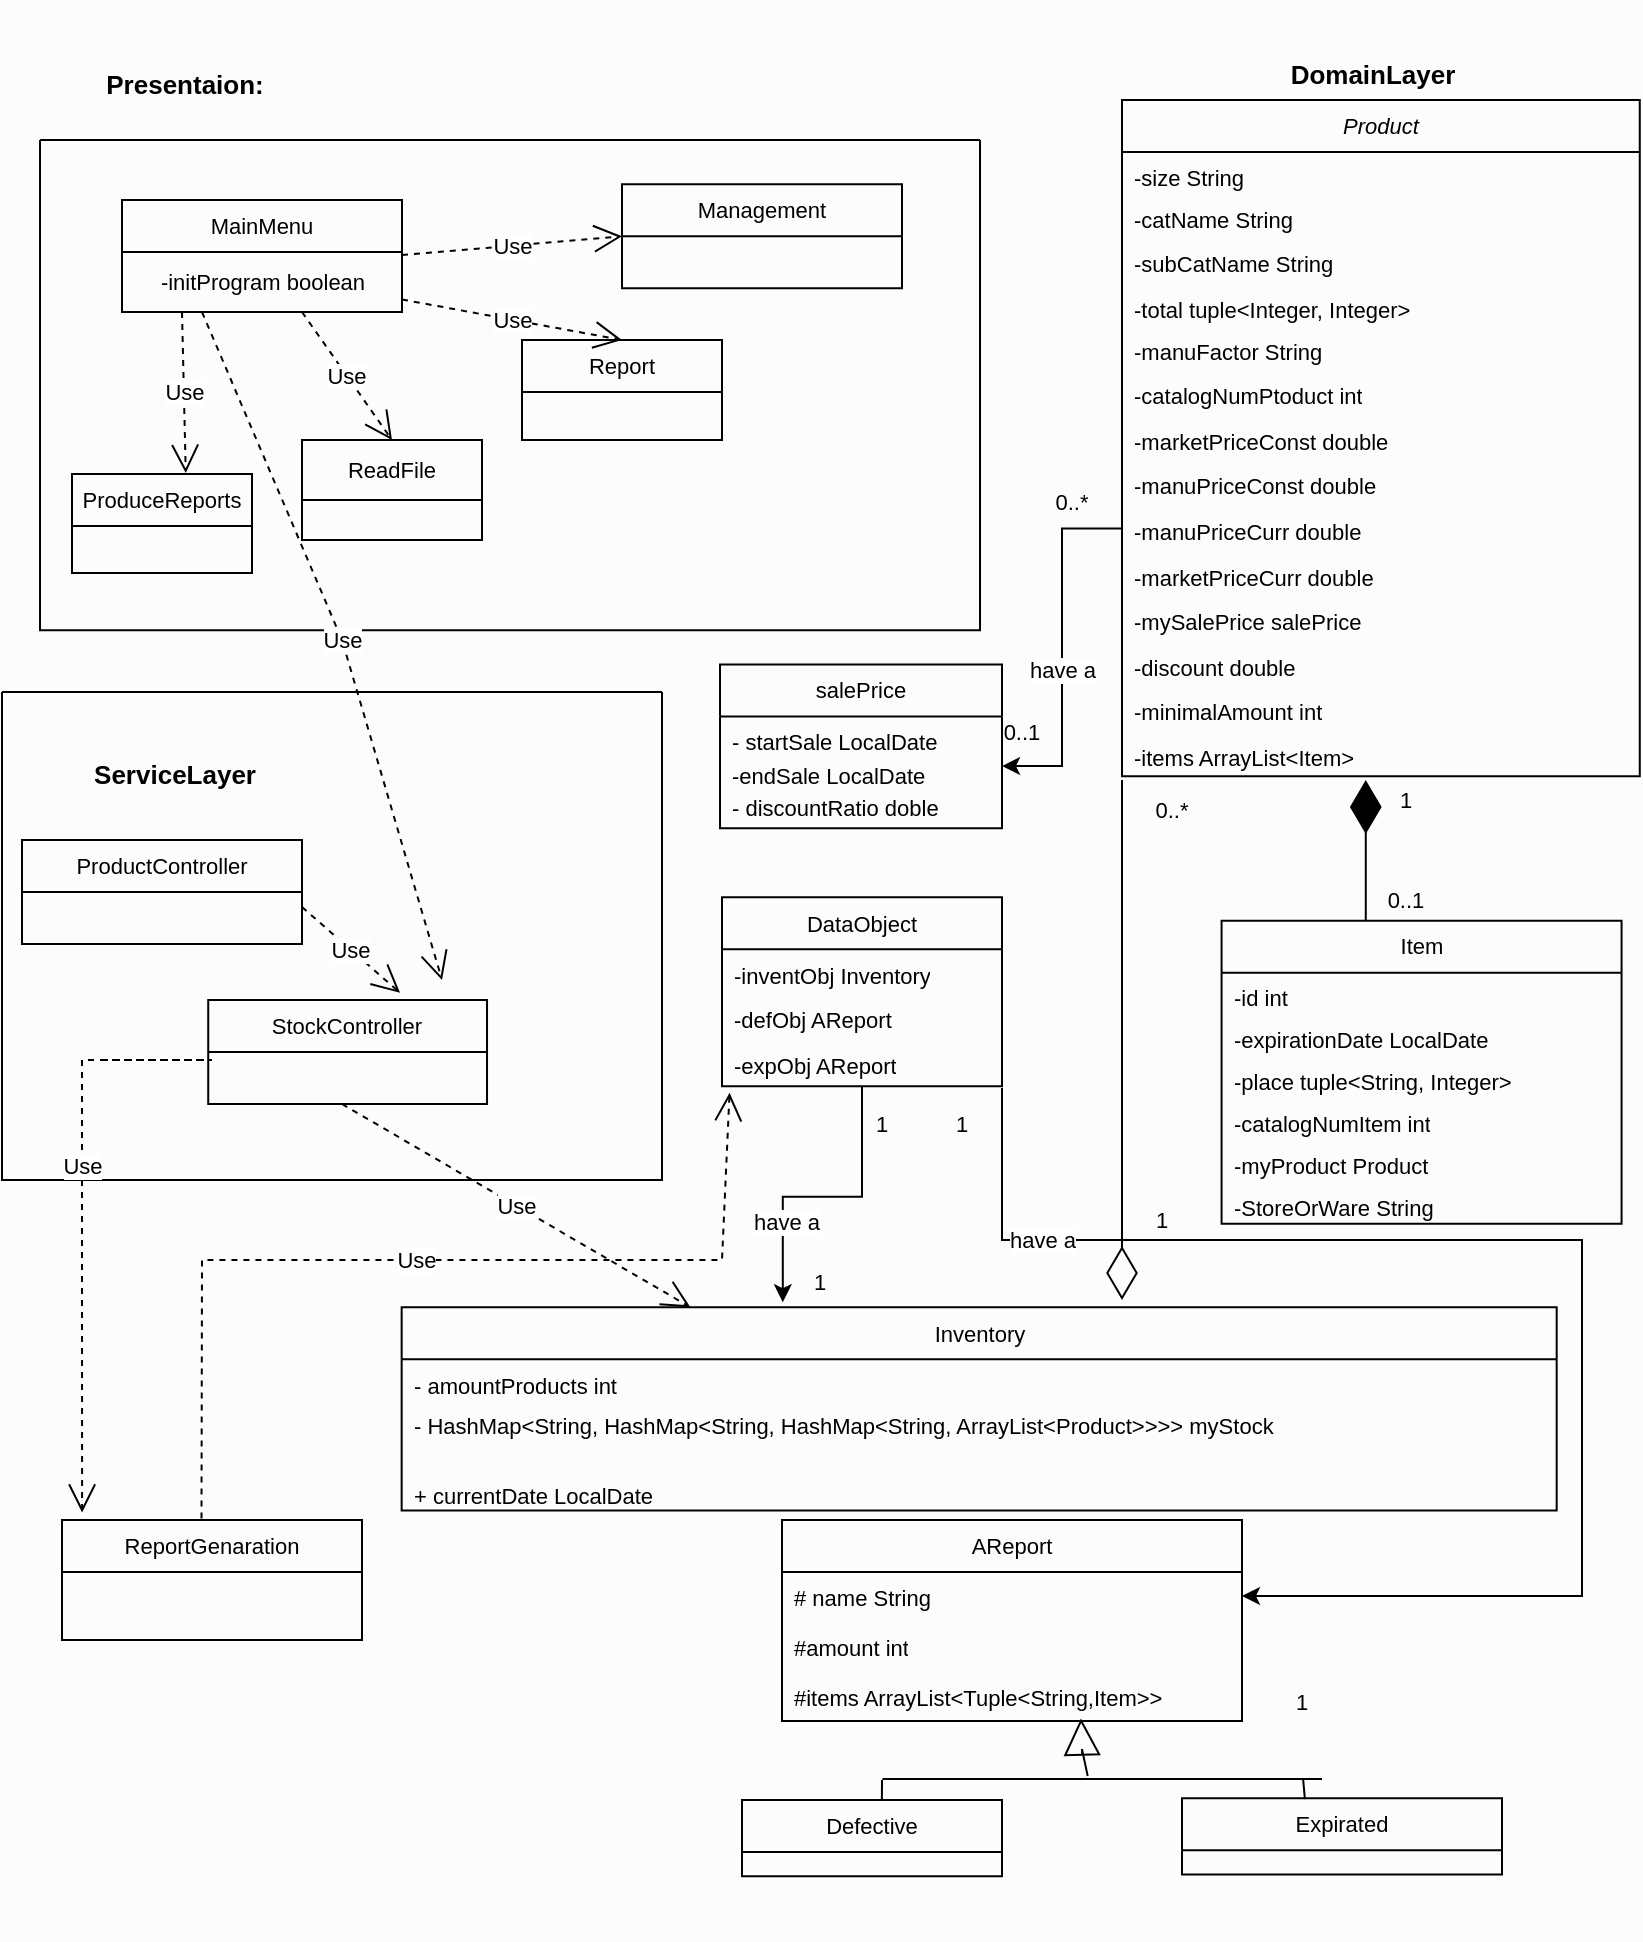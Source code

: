 <mxfile version="24.4.13" type="github">
  <diagram id="C5RBs43oDa-KdzZeNtuy" name="Page-1">
    <mxGraphModel dx="835" dy="1643" grid="1" gridSize="10" guides="1" tooltips="1" connect="1" arrows="1" fold="1" page="1" pageScale="1" pageWidth="827" pageHeight="1169" background="#FCFCFC" math="0" shadow="0">
      <root>
        <mxCell id="WIyWlLk6GJQsqaUBKTNV-0" />
        <mxCell id="WIyWlLk6GJQsqaUBKTNV-1" parent="WIyWlLk6GJQsqaUBKTNV-0" />
        <mxCell id="d0C_dxmiAp8fqY_cj4ix-60" value="&lt;h1 style=&quot;&quot;&gt;&lt;font style=&quot;font-size: 13px;&quot;&gt;Presentaion:&lt;/font&gt;&lt;/h1&gt;" style="text;html=1;align=center;verticalAlign=middle;resizable=0;points=[];autosize=1;strokeColor=none;fillColor=none;fontSize=11;fontFamily=Helvetica;" parent="WIyWlLk6GJQsqaUBKTNV-1" vertex="1">
          <mxGeometry x="45.33" y="-1164" width="100" height="70" as="geometry" />
        </mxCell>
        <mxCell id="d0C_dxmiAp8fqY_cj4ix-61" value="&lt;h1 style=&quot;&quot;&gt;&lt;font style=&quot;font-size: 13px;&quot;&gt;DomainLayer&lt;/font&gt;&lt;/h1&gt;" style="text;html=1;align=center;verticalAlign=middle;resizable=0;points=[];autosize=1;strokeColor=none;fillColor=none;fontSize=11;fontFamily=Helvetica;" parent="WIyWlLk6GJQsqaUBKTNV-1" vertex="1">
          <mxGeometry x="634" y="-1169" width="110" height="70" as="geometry" />
        </mxCell>
        <mxCell id="d0C_dxmiAp8fqY_cj4ix-63" value="&lt;div style=&quot;font-size: 11px;&quot;&gt;&lt;div style=&quot;font-size: 11px;&quot;&gt;ProductController&lt;/div&gt;&lt;/div&gt;" style="swimlane;fontStyle=0;childLayout=stackLayout;horizontal=1;startSize=26;fillColor=none;horizontalStack=0;resizeParent=1;resizeParentMax=0;resizeLast=0;collapsible=1;marginBottom=0;whiteSpace=wrap;html=1;fontSize=11;fontFamily=Helvetica;" parent="WIyWlLk6GJQsqaUBKTNV-1" vertex="1">
          <mxGeometry x="14" y="-749" width="140" height="52" as="geometry" />
        </mxCell>
        <mxCell id="d0C_dxmiAp8fqY_cj4ix-64" value="&lt;div style=&quot;font-size: 11px;&quot;&gt;&lt;div style=&quot;font-size: 11px;&quot;&gt;StockController&lt;/div&gt;&lt;/div&gt;" style="swimlane;fontStyle=0;childLayout=stackLayout;horizontal=1;startSize=26;fillColor=none;horizontalStack=0;resizeParent=1;resizeParentMax=0;resizeLast=0;collapsible=1;marginBottom=0;whiteSpace=wrap;html=1;fontSize=11;fontFamily=Helvetica;" parent="WIyWlLk6GJQsqaUBKTNV-1" vertex="1">
          <mxGeometry x="107.116" y="-669" width="139.4" height="52" as="geometry" />
        </mxCell>
        <mxCell id="d0C_dxmiAp8fqY_cj4ix-62" value="&lt;h1 style=&quot;&quot;&gt;&lt;font style=&quot;font-size: 13px;&quot;&gt;ServiceLayer&lt;/font&gt;&lt;/h1&gt;" style="text;html=1;align=center;verticalAlign=middle;resizable=0;points=[];autosize=1;strokeColor=none;fillColor=none;fontSize=11;fontFamily=Helvetica;" parent="WIyWlLk6GJQsqaUBKTNV-1" vertex="1">
          <mxGeometry x="40.33" y="-819" width="100" height="70" as="geometry" />
        </mxCell>
        <mxCell id="SjAPO4z27jlav3t-jJeg-12" value="" style="group;fontSize=11;fontFamily=Helvetica;" vertex="1" connectable="0" parent="WIyWlLk6GJQsqaUBKTNV-1">
          <mxGeometry x="354" y="-1119" width="468.89" height="700" as="geometry" />
        </mxCell>
        <mxCell id="SjAPO4z27jlav3t-jJeg-5" value="" style="group;fontSize=11;fontFamily=Helvetica;" vertex="1" connectable="0" parent="SjAPO4z27jlav3t-jJeg-12">
          <mxGeometry x="210.004" width="258.886" height="570" as="geometry" />
        </mxCell>
        <mxCell id="blhzIIwYApXe3oS-4LWT-23" value="&lt;span style=&quot;font-style: italic; text-wrap: nowrap; font-size: 11px;&quot;&gt;Product&lt;/span&gt;" style="swimlane;fontStyle=0;childLayout=stackLayout;horizontal=1;startSize=26;fillColor=none;horizontalStack=0;resizeParent=1;resizeParentMax=0;resizeLast=0;collapsible=1;marginBottom=0;whiteSpace=wrap;html=1;fontFamily=Helvetica;fontSize=11;" parent="SjAPO4z27jlav3t-jJeg-5" vertex="1">
          <mxGeometry width="258.886" height="338.184" as="geometry">
            <mxRectangle x="110" y="170" width="90" height="30" as="alternateBounds" />
          </mxGeometry>
        </mxCell>
        <mxCell id="blhzIIwYApXe3oS-4LWT-24" value="-size String" style="text;strokeColor=none;fillColor=none;align=left;verticalAlign=top;spacingLeft=4;spacingRight=4;overflow=hidden;rotatable=0;points=[[0,0.5],[1,0.5]];portConstraint=eastwest;whiteSpace=wrap;html=1;fontFamily=Helvetica;fontSize=11;" parent="blhzIIwYApXe3oS-4LWT-23" vertex="1">
          <mxGeometry y="26" width="258.886" height="20.92" as="geometry" />
        </mxCell>
        <mxCell id="blhzIIwYApXe3oS-4LWT-25" value="-catN&lt;span style=&quot;text-wrap: nowrap; font-size: 11px;&quot;&gt;ame String&lt;/span&gt;&lt;br style=&quot;font-size: 11px;&quot;&gt;&lt;div style=&quot;font-size: 11px;&quot;&gt;&lt;span style=&quot;text-wrap: nowrap; font-size: 11px;&quot;&gt;&lt;br style=&quot;font-size: 11px;&quot;&gt;&lt;/span&gt;&lt;/div&gt;" style="text;strokeColor=none;fillColor=none;align=left;verticalAlign=top;spacingLeft=4;spacingRight=4;overflow=hidden;rotatable=0;points=[[0,0.5],[1,0.5]];portConstraint=eastwest;whiteSpace=wrap;html=1;fontFamily=Helvetica;fontSize=11;" parent="blhzIIwYApXe3oS-4LWT-23" vertex="1">
          <mxGeometry y="46.92" width="258.886" height="22.529" as="geometry" />
        </mxCell>
        <mxCell id="blhzIIwYApXe3oS-4LWT-29" value="-subCatN&lt;span style=&quot;text-wrap: nowrap; font-size: 11px;&quot;&gt;ame String&lt;/span&gt;" style="text;strokeColor=none;fillColor=none;align=left;verticalAlign=top;spacingLeft=4;spacingRight=4;overflow=hidden;rotatable=0;points=[[0,0.5],[1,0.5]];portConstraint=eastwest;whiteSpace=wrap;html=1;fontFamily=Helvetica;fontSize=11;" parent="blhzIIwYApXe3oS-4LWT-23" vertex="1">
          <mxGeometry y="69.448" width="258.886" height="22.529" as="geometry" />
        </mxCell>
        <mxCell id="blhzIIwYApXe3oS-4LWT-30" value="&lt;div style=&quot;font-size: 11px;&quot;&gt;-total tuple&amp;lt;Integer, Integer&amp;gt;&lt;span style=&quot;text-wrap: nowrap; font-size: 11px;&quot;&gt;&lt;br style=&quot;font-size: 11px;&quot;&gt;&lt;/span&gt;&lt;/div&gt;" style="text;strokeColor=none;fillColor=none;align=left;verticalAlign=top;spacingLeft=4;spacingRight=4;overflow=hidden;rotatable=0;points=[[0,0.5],[1,0.5]];portConstraint=eastwest;whiteSpace=wrap;html=1;fontFamily=Helvetica;fontSize=11;" parent="blhzIIwYApXe3oS-4LWT-23" vertex="1">
          <mxGeometry y="91.977" width="258.886" height="20.92" as="geometry" />
        </mxCell>
        <mxCell id="blhzIIwYApXe3oS-4LWT-31" value="&lt;span style=&quot;text-wrap: nowrap; font-size: 11px;&quot;&gt;-manuFactor String&lt;/span&gt;" style="text;strokeColor=none;fillColor=none;align=left;verticalAlign=top;spacingLeft=4;spacingRight=4;overflow=hidden;rotatable=0;points=[[0,0.5],[1,0.5]];portConstraint=eastwest;whiteSpace=wrap;html=1;fontFamily=Helvetica;fontSize=11;" parent="blhzIIwYApXe3oS-4LWT-23" vertex="1">
          <mxGeometry y="112.897" width="258.886" height="22.529" as="geometry" />
        </mxCell>
        <mxCell id="blhzIIwYApXe3oS-4LWT-32" value="&lt;span style=&quot;text-wrap: nowrap; font-size: 11px;&quot;&gt;-catalogNumPtoduct int&lt;/span&gt;" style="text;strokeColor=none;fillColor=none;align=left;verticalAlign=top;spacingLeft=4;spacingRight=4;overflow=hidden;rotatable=0;points=[[0,0.5],[1,0.5]];portConstraint=eastwest;whiteSpace=wrap;html=1;fontFamily=Helvetica;fontSize=11;" parent="blhzIIwYApXe3oS-4LWT-23" vertex="1">
          <mxGeometry y="135.425" width="258.886" height="22.529" as="geometry" />
        </mxCell>
        <mxCell id="blhzIIwYApXe3oS-4LWT-33" value="&lt;span style=&quot;text-wrap: nowrap; font-size: 11px;&quot;&gt;-marketPriceConst double&amp;nbsp;&lt;/span&gt;" style="text;strokeColor=none;fillColor=none;align=left;verticalAlign=top;spacingLeft=4;spacingRight=4;overflow=hidden;rotatable=0;points=[[0,0.5],[1,0.5]];portConstraint=eastwest;whiteSpace=wrap;html=1;fontFamily=Helvetica;fontSize=11;" parent="blhzIIwYApXe3oS-4LWT-23" vertex="1">
          <mxGeometry y="157.954" width="258.886" height="22.529" as="geometry" />
        </mxCell>
        <mxCell id="blhzIIwYApXe3oS-4LWT-34" value="&lt;span style=&quot;text-wrap: nowrap; font-size: 11px;&quot;&gt;-manuPriceConst double&amp;nbsp;&lt;/span&gt;" style="text;strokeColor=none;fillColor=none;align=left;verticalAlign=top;spacingLeft=4;spacingRight=4;overflow=hidden;rotatable=0;points=[[0,0.5],[1,0.5]];portConstraint=eastwest;whiteSpace=wrap;html=1;fontFamily=Helvetica;fontSize=11;" parent="blhzIIwYApXe3oS-4LWT-23" vertex="1">
          <mxGeometry y="180.483" width="258.886" height="22.529" as="geometry" />
        </mxCell>
        <mxCell id="blhzIIwYApXe3oS-4LWT-35" value="&lt;span style=&quot;text-wrap: nowrap; font-size: 11px;&quot;&gt;-manuPriceCurr double&amp;nbsp;&lt;/span&gt;" style="text;strokeColor=none;fillColor=none;align=left;verticalAlign=top;spacingLeft=4;spacingRight=4;overflow=hidden;rotatable=0;points=[[0,0.5],[1,0.5]];portConstraint=eastwest;whiteSpace=wrap;html=1;fontFamily=Helvetica;fontSize=11;" parent="blhzIIwYApXe3oS-4LWT-23" vertex="1">
          <mxGeometry y="203.011" width="258.886" height="22.529" as="geometry" />
        </mxCell>
        <mxCell id="blhzIIwYApXe3oS-4LWT-36" value="&lt;span style=&quot;text-wrap: nowrap; font-size: 11px;&quot;&gt;-marketPriceCurr double&amp;nbsp;&lt;/span&gt;" style="text;strokeColor=none;fillColor=none;align=left;verticalAlign=top;spacingLeft=4;spacingRight=4;overflow=hidden;rotatable=0;points=[[0,0.5],[1,0.5]];portConstraint=eastwest;whiteSpace=wrap;html=1;fontFamily=Helvetica;fontSize=11;" parent="blhzIIwYApXe3oS-4LWT-23" vertex="1">
          <mxGeometry y="225.54" width="258.886" height="22.529" as="geometry" />
        </mxCell>
        <mxCell id="blhzIIwYApXe3oS-4LWT-37" value="&lt;span style=&quot;text-wrap: nowrap; font-size: 11px;&quot;&gt;-mySalePrice salePrice&amp;nbsp;&lt;/span&gt;" style="text;strokeColor=none;fillColor=none;align=left;verticalAlign=top;spacingLeft=4;spacingRight=4;overflow=hidden;rotatable=0;points=[[0,0.5],[1,0.5]];portConstraint=eastwest;whiteSpace=wrap;html=1;fontFamily=Helvetica;fontSize=11;" parent="blhzIIwYApXe3oS-4LWT-23" vertex="1">
          <mxGeometry y="248.069" width="258.886" height="22.529" as="geometry" />
        </mxCell>
        <mxCell id="blhzIIwYApXe3oS-4LWT-38" value="&lt;span style=&quot;text-wrap: nowrap; font-size: 11px;&quot;&gt;-&lt;/span&gt;&lt;span style=&quot;font-size: 11px;&quot;&gt;discount&amp;nbsp;&lt;/span&gt;&lt;span style=&quot;text-wrap: nowrap; font-size: 11px;&quot;&gt;double&lt;/span&gt;" style="text;strokeColor=none;fillColor=none;align=left;verticalAlign=top;spacingLeft=4;spacingRight=4;overflow=hidden;rotatable=0;points=[[0,0.5],[1,0.5]];portConstraint=eastwest;whiteSpace=wrap;html=1;fontFamily=Helvetica;fontSize=11;" parent="blhzIIwYApXe3oS-4LWT-23" vertex="1">
          <mxGeometry y="270.598" width="258.886" height="22.529" as="geometry" />
        </mxCell>
        <mxCell id="d0C_dxmiAp8fqY_cj4ix-7" value="&lt;span style=&quot;text-wrap: nowrap; font-size: 11px;&quot;&gt;-&lt;/span&gt;&lt;span style=&quot;font-size: 11px;&quot;&gt;minimalAmount&lt;/span&gt;&lt;span style=&quot;font-size: 11px;&quot;&gt;&amp;nbsp;&lt;span style=&quot;text-wrap: nowrap; font-size: 11px;&quot;&gt;int&lt;/span&gt;&lt;/span&gt;" style="text;strokeColor=none;fillColor=none;align=left;verticalAlign=top;spacingLeft=4;spacingRight=4;overflow=hidden;rotatable=0;points=[[0,0.5],[1,0.5]];portConstraint=eastwest;whiteSpace=wrap;html=1;fontFamily=Helvetica;fontSize=11;" parent="blhzIIwYApXe3oS-4LWT-23" vertex="1">
          <mxGeometry y="293.126" width="258.886" height="22.529" as="geometry" />
        </mxCell>
        <mxCell id="d0C_dxmiAp8fqY_cj4ix-8" value="&lt;span style=&quot;text-wrap: nowrap; font-size: 11px;&quot;&gt;-&lt;/span&gt;&lt;span style=&quot;font-size: 11px;&quot;&gt;items &lt;span style=&quot;text-wrap: nowrap; font-size: 11px;&quot;&gt;ArrayList&amp;lt;Item&amp;gt;&lt;/span&gt;&lt;/span&gt;" style="text;strokeColor=none;fillColor=none;align=left;verticalAlign=top;spacingLeft=4;spacingRight=4;overflow=hidden;rotatable=0;points=[[0,0.5],[1,0.5]];portConstraint=eastwest;whiteSpace=wrap;html=1;fontFamily=Helvetica;fontSize=11;" parent="blhzIIwYApXe3oS-4LWT-23" vertex="1">
          <mxGeometry y="315.655" width="258.886" height="22.529" as="geometry" />
        </mxCell>
        <mxCell id="SjAPO4z27jlav3t-jJeg-52" value="0..*" style="text;strokeColor=none;align=center;fillColor=none;html=1;verticalAlign=middle;whiteSpace=wrap;rounded=0;fontSize=11;fontFamily=Helvetica;" vertex="1" parent="SjAPO4z27jlav3t-jJeg-5">
          <mxGeometry x="-0.004" y="340" width="50" height="30" as="geometry" />
        </mxCell>
        <mxCell id="SjAPO4z27jlav3t-jJeg-139" value="" style="group;fontSize=11;fontFamily=Helvetica;" vertex="1" connectable="0" parent="SjAPO4z27jlav3t-jJeg-5">
          <mxGeometry x="49.786" y="340" width="200" height="221.862" as="geometry" />
        </mxCell>
        <mxCell id="blhzIIwYApXe3oS-4LWT-51" value="Item" style="swimlane;fontStyle=0;childLayout=stackLayout;horizontal=1;startSize=26;fillColor=none;horizontalStack=0;resizeParent=1;resizeParentMax=0;resizeLast=0;collapsible=1;marginBottom=0;whiteSpace=wrap;html=1;fontSize=11;fontFamily=Helvetica;" parent="SjAPO4z27jlav3t-jJeg-139" vertex="1">
          <mxGeometry y="70.345" width="200" height="151.518" as="geometry" />
        </mxCell>
        <mxCell id="SjAPO4z27jlav3t-jJeg-1" value="" style="endArrow=diamondThin;endFill=1;endSize=24;html=1;rounded=0;fontSize=11;fontFamily=Helvetica;" edge="1" parent="blhzIIwYApXe3oS-4LWT-51">
          <mxGeometry width="160" relative="1" as="geometry">
            <mxPoint x="72.1" y="-0.345" as="sourcePoint" />
            <mxPoint x="72.1" y="-70.345" as="targetPoint" />
          </mxGeometry>
        </mxCell>
        <mxCell id="blhzIIwYApXe3oS-4LWT-52" value="-id int" style="text;strokeColor=none;fillColor=none;align=left;verticalAlign=top;spacingLeft=4;spacingRight=4;overflow=hidden;rotatable=0;points=[[0,0.5],[1,0.5]];portConstraint=eastwest;whiteSpace=wrap;html=1;fontSize=11;fontFamily=Helvetica;" parent="blhzIIwYApXe3oS-4LWT-51" vertex="1">
          <mxGeometry y="26" width="200" height="20.92" as="geometry" />
        </mxCell>
        <mxCell id="blhzIIwYApXe3oS-4LWT-53" value="-&lt;span style=&quot;font-size: 11px;&quot;&gt;expirationDate LocalDate&lt;/span&gt;" style="text;strokeColor=none;fillColor=none;align=left;verticalAlign=top;spacingLeft=4;spacingRight=4;overflow=hidden;rotatable=0;points=[[0,0.5],[1,0.5]];portConstraint=eastwest;whiteSpace=wrap;html=1;fontSize=11;fontFamily=Helvetica;" parent="blhzIIwYApXe3oS-4LWT-51" vertex="1">
          <mxGeometry y="46.92" width="200" height="20.92" as="geometry" />
        </mxCell>
        <mxCell id="blhzIIwYApXe3oS-4LWT-56" value="-place tuple&amp;lt;String, Integer&amp;gt;" style="text;strokeColor=none;fillColor=none;align=left;verticalAlign=top;spacingLeft=4;spacingRight=4;overflow=hidden;rotatable=0;points=[[0,0.5],[1,0.5]];portConstraint=eastwest;whiteSpace=wrap;html=1;fontSize=11;fontFamily=Helvetica;" parent="blhzIIwYApXe3oS-4LWT-51" vertex="1">
          <mxGeometry y="67.839" width="200" height="20.92" as="geometry" />
        </mxCell>
        <mxCell id="51y_q990u38oWhjzo1hq-27" value="&lt;span style=&quot;text-wrap: nowrap; font-size: 11px;&quot;&gt;-catalogNumItem int&lt;/span&gt;" style="text;strokeColor=none;fillColor=none;align=left;verticalAlign=top;spacingLeft=4;spacingRight=4;overflow=hidden;rotatable=0;points=[[0,0.5],[1,0.5]];portConstraint=eastwest;whiteSpace=wrap;html=1;fontSize=11;fontFamily=Helvetica;" parent="blhzIIwYApXe3oS-4LWT-51" vertex="1">
          <mxGeometry y="88.759" width="200" height="20.92" as="geometry" />
        </mxCell>
        <mxCell id="SjAPO4z27jlav3t-jJeg-4" value="&lt;span style=&quot;text-wrap: nowrap; font-size: 11px;&quot;&gt;-myProduct Product&lt;/span&gt;" style="text;strokeColor=none;fillColor=none;align=left;verticalAlign=top;spacingLeft=4;spacingRight=4;overflow=hidden;rotatable=0;points=[[0,0.5],[1,0.5]];portConstraint=eastwest;whiteSpace=wrap;html=1;fontSize=11;fontFamily=Helvetica;" vertex="1" parent="blhzIIwYApXe3oS-4LWT-51">
          <mxGeometry y="109.679" width="200" height="20.92" as="geometry" />
        </mxCell>
        <mxCell id="SjAPO4z27jlav3t-jJeg-143" value="&lt;span style=&quot;text-wrap: nowrap; font-size: 11px;&quot;&gt;-StoreOrWare String&lt;/span&gt;" style="text;strokeColor=none;fillColor=none;align=left;verticalAlign=top;spacingLeft=4;spacingRight=4;overflow=hidden;rotatable=0;points=[[0,0.5],[1,0.5]];portConstraint=eastwest;whiteSpace=wrap;html=1;fontSize=11;fontFamily=Helvetica;" vertex="1" parent="blhzIIwYApXe3oS-4LWT-51">
          <mxGeometry y="130.598" width="200" height="20.92" as="geometry" />
        </mxCell>
        <mxCell id="SjAPO4z27jlav3t-jJeg-2" value="1" style="text;strokeColor=none;align=center;fillColor=none;html=1;verticalAlign=middle;whiteSpace=wrap;rounded=0;fontSize=11;fontFamily=Helvetica;" vertex="1" parent="SjAPO4z27jlav3t-jJeg-139">
          <mxGeometry x="72.1" width="40" height="20" as="geometry" />
        </mxCell>
        <mxCell id="SjAPO4z27jlav3t-jJeg-3" value="0..1" style="text;strokeColor=none;align=center;fillColor=none;html=1;verticalAlign=middle;whiteSpace=wrap;rounded=0;fontSize=11;fontFamily=Helvetica;" vertex="1" parent="SjAPO4z27jlav3t-jJeg-139">
          <mxGeometry x="72.1" y="50.34" width="40" height="20" as="geometry" />
        </mxCell>
        <mxCell id="SjAPO4z27jlav3t-jJeg-50" value="1" style="text;strokeColor=none;align=center;fillColor=none;html=1;verticalAlign=middle;whiteSpace=wrap;rounded=0;fontSize=11;fontFamily=Helvetica;" vertex="1" parent="SjAPO4z27jlav3t-jJeg-5">
          <mxGeometry x="-0.004" y="550" width="40" height="20" as="geometry" />
        </mxCell>
        <mxCell id="SjAPO4z27jlav3t-jJeg-7" style="edgeStyle=orthogonalEdgeStyle;rounded=0;orthogonalLoop=1;jettySize=auto;html=1;entryX=1;entryY=0.5;entryDx=0;entryDy=0;fontSize=11;fontFamily=Helvetica;" edge="1" parent="SjAPO4z27jlav3t-jJeg-12" source="blhzIIwYApXe3oS-4LWT-35" target="blhzIIwYApXe3oS-4LWT-86">
          <mxGeometry relative="1" as="geometry" />
        </mxCell>
        <mxCell id="SjAPO4z27jlav3t-jJeg-8" value="have a" style="edgeLabel;html=1;align=center;verticalAlign=middle;resizable=0;points=[];fontSize=11;fontFamily=Helvetica;" vertex="1" connectable="0" parent="SjAPO4z27jlav3t-jJeg-7">
          <mxGeometry x="0.129" relative="1" as="geometry">
            <mxPoint as="offset" />
          </mxGeometry>
        </mxCell>
        <mxCell id="d0C_dxmiAp8fqY_cj4ix-3" value="" style="group;fontSize=11;fontFamily=Helvetica;" parent="SjAPO4z27jlav3t-jJeg-12" vertex="1" connectable="0">
          <mxGeometry x="9.01" y="230" width="140.99" height="260" as="geometry" />
        </mxCell>
        <mxCell id="blhzIIwYApXe3oS-4LWT-84" value="salePrice" style="swimlane;fontStyle=0;childLayout=stackLayout;horizontal=1;startSize=26;fillColor=none;horizontalStack=0;resizeParent=1;resizeParentMax=0;resizeLast=0;collapsible=1;marginBottom=0;whiteSpace=wrap;html=1;fontSize=11;fontFamily=Helvetica;" parent="d0C_dxmiAp8fqY_cj4ix-3" vertex="1">
          <mxGeometry y="52.208" width="140.99" height="81.866" as="geometry" />
        </mxCell>
        <mxCell id="blhzIIwYApXe3oS-4LWT-85" value="- startSale LocalDate" style="text;strokeColor=none;fillColor=none;align=left;verticalAlign=top;spacingLeft=4;spacingRight=4;overflow=hidden;rotatable=0;points=[[0,0.5],[1,0.5]];portConstraint=eastwest;whiteSpace=wrap;html=1;fontSize=11;fontFamily=Helvetica;" parent="blhzIIwYApXe3oS-4LWT-84" vertex="1">
          <mxGeometry y="26" width="140.99" height="16.554" as="geometry" />
        </mxCell>
        <mxCell id="blhzIIwYApXe3oS-4LWT-86" value="-endSale LocalDate" style="text;strokeColor=none;fillColor=none;align=left;verticalAlign=top;spacingLeft=4;spacingRight=4;overflow=hidden;rotatable=0;points=[[0,0.5],[1,0.5]];portConstraint=eastwest;whiteSpace=wrap;html=1;fontSize=11;fontFamily=Helvetica;" parent="blhzIIwYApXe3oS-4LWT-84" vertex="1">
          <mxGeometry y="42.554" width="140.99" height="16.554" as="geometry" />
        </mxCell>
        <mxCell id="blhzIIwYApXe3oS-4LWT-89" value="- discountRatio doble" style="text;strokeColor=none;fillColor=none;align=left;verticalAlign=top;spacingLeft=4;spacingRight=4;overflow=hidden;rotatable=0;points=[[0,0.5],[1,0.5]];portConstraint=eastwest;whiteSpace=wrap;html=1;fontSize=11;fontFamily=Helvetica;" parent="blhzIIwYApXe3oS-4LWT-84" vertex="1">
          <mxGeometry y="59.108" width="140.99" height="22.758" as="geometry" />
        </mxCell>
        <mxCell id="SjAPO4z27jlav3t-jJeg-44" value="DataObject" style="swimlane;fontStyle=0;childLayout=stackLayout;horizontal=1;startSize=26;fillColor=none;horizontalStack=0;resizeParent=1;resizeParentMax=0;resizeLast=0;collapsible=1;marginBottom=0;whiteSpace=wrap;html=1;fontSize=11;fontFamily=Helvetica;" vertex="1" parent="d0C_dxmiAp8fqY_cj4ix-3">
          <mxGeometry x="0.99" y="168.621" width="140" height="94.534" as="geometry" />
        </mxCell>
        <mxCell id="SjAPO4z27jlav3t-jJeg-45" value="-inventObj Inventory" style="text;strokeColor=none;fillColor=none;align=left;verticalAlign=top;spacingLeft=4;spacingRight=4;overflow=hidden;rotatable=0;points=[[0,0.5],[1,0.5]];portConstraint=eastwest;whiteSpace=wrap;html=1;fontSize=11;fontFamily=Helvetica;" vertex="1" parent="SjAPO4z27jlav3t-jJeg-44">
          <mxGeometry y="26" width="140" height="22.845" as="geometry" />
        </mxCell>
        <mxCell id="SjAPO4z27jlav3t-jJeg-46" value="-defObj AReport" style="text;strokeColor=none;fillColor=none;align=left;verticalAlign=top;spacingLeft=4;spacingRight=4;overflow=hidden;rotatable=0;points=[[0,0.5],[1,0.5]];portConstraint=eastwest;whiteSpace=wrap;html=1;fontSize=11;fontFamily=Helvetica;" vertex="1" parent="SjAPO4z27jlav3t-jJeg-44">
          <mxGeometry y="48.845" width="140" height="22.845" as="geometry" />
        </mxCell>
        <mxCell id="SjAPO4z27jlav3t-jJeg-47" value="-expObj AReport" style="text;strokeColor=none;fillColor=none;align=left;verticalAlign=top;spacingLeft=4;spacingRight=4;overflow=hidden;rotatable=0;points=[[0,0.5],[1,0.5]];portConstraint=eastwest;whiteSpace=wrap;html=1;fontSize=11;fontFamily=Helvetica;" vertex="1" parent="SjAPO4z27jlav3t-jJeg-44">
          <mxGeometry y="71.69" width="140" height="22.845" as="geometry" />
        </mxCell>
        <mxCell id="SjAPO4z27jlav3t-jJeg-128" value="" style="swimlane;startSize=0;fontSize=11;fontFamily=Helvetica;" vertex="1" parent="d0C_dxmiAp8fqY_cj4ix-3">
          <mxGeometry x="-340" y="-210" width="470" height="245.15" as="geometry" />
        </mxCell>
        <mxCell id="51y_q990u38oWhjzo1hq-22" value="ProduceReports" style="swimlane;fontStyle=0;childLayout=stackLayout;horizontal=1;startSize=26;fillColor=none;horizontalStack=0;resizeParent=1;resizeParentMax=0;resizeLast=0;collapsible=1;marginBottom=0;whiteSpace=wrap;html=1;container=0;fontSize=11;fontFamily=Helvetica;" parent="SjAPO4z27jlav3t-jJeg-128" vertex="1">
          <mxGeometry x="15.99" y="167.035" width="90" height="49.419" as="geometry" />
        </mxCell>
        <mxCell id="51y_q990u38oWhjzo1hq-20" value="Management" style="swimlane;fontStyle=0;childLayout=stackLayout;horizontal=1;startSize=26;fillColor=none;horizontalStack=0;resizeParent=1;resizeParentMax=0;resizeLast=0;collapsible=1;marginBottom=0;whiteSpace=wrap;html=1;fontSize=11;fontFamily=Helvetica;" parent="SjAPO4z27jlav3t-jJeg-128" vertex="1">
          <mxGeometry x="290.99" y="22.18" width="140" height="52" as="geometry" />
        </mxCell>
        <mxCell id="SjAPO4z27jlav3t-jJeg-9" value="0..1" style="text;strokeColor=none;align=center;fillColor=none;html=1;verticalAlign=middle;whiteSpace=wrap;rounded=0;fontSize=11;fontFamily=Helvetica;" vertex="1" parent="SjAPO4z27jlav3t-jJeg-12">
          <mxGeometry x="130" y="300.8" width="60" height="30" as="geometry" />
        </mxCell>
        <mxCell id="SjAPO4z27jlav3t-jJeg-10" value="0..*" style="text;strokeColor=none;align=center;fillColor=none;html=1;verticalAlign=middle;whiteSpace=wrap;rounded=0;fontSize=11;fontFamily=Helvetica;" vertex="1" parent="SjAPO4z27jlav3t-jJeg-12">
          <mxGeometry x="160" y="186.09" width="50" height="30" as="geometry" />
        </mxCell>
        <mxCell id="SjAPO4z27jlav3t-jJeg-54" value="1" style="text;strokeColor=none;align=center;fillColor=none;html=1;verticalAlign=middle;whiteSpace=wrap;rounded=0;fontSize=11;fontFamily=Helvetica;" vertex="1" parent="SjAPO4z27jlav3t-jJeg-12">
          <mxGeometry x="70.0" y="502" width="40" height="20" as="geometry" />
        </mxCell>
        <mxCell id="SjAPO4z27jlav3t-jJeg-110" value="1" style="text;strokeColor=none;align=center;fillColor=none;html=1;verticalAlign=middle;whiteSpace=wrap;rounded=0;fontSize=11;fontFamily=Helvetica;rotation=0;" vertex="1" parent="SjAPO4z27jlav3t-jJeg-12">
          <mxGeometry x="110.0" y="502" width="40" height="20" as="geometry" />
        </mxCell>
        <mxCell id="51y_q990u38oWhjzo1hq-19" value="MainMenu" style="swimlane;fontStyle=0;childLayout=stackLayout;horizontal=1;startSize=26;fillColor=none;horizontalStack=0;resizeParent=1;resizeParentMax=0;resizeLast=0;collapsible=1;marginBottom=0;whiteSpace=wrap;html=1;container=0;fontSize=11;fontFamily=Helvetica;" parent="WIyWlLk6GJQsqaUBKTNV-1" vertex="1">
          <mxGeometry x="64" y="-1069" width="140" height="56" as="geometry" />
        </mxCell>
        <mxCell id="d0C_dxmiAp8fqY_cj4ix-58" value="ReadFile" style="swimlane;fontStyle=0;childLayout=stackLayout;horizontal=1;startSize=30;fillColor=none;horizontalStack=0;resizeParent=1;resizeParentMax=0;resizeLast=0;collapsible=1;marginBottom=0;whiteSpace=wrap;html=1;container=0;fontSize=11;fontFamily=Helvetica;" parent="WIyWlLk6GJQsqaUBKTNV-1" vertex="1">
          <mxGeometry x="154" y="-949" width="90" height="50" as="geometry" />
        </mxCell>
        <mxCell id="SjAPO4z27jlav3t-jJeg-31" value="-initProgram boolean" style="text;html=1;align=center;verticalAlign=middle;resizable=0;points=[];autosize=1;strokeColor=none;fillColor=none;fontSize=11;fontFamily=Helvetica;" vertex="1" parent="WIyWlLk6GJQsqaUBKTNV-1">
          <mxGeometry x="69" y="-1043" width="130" height="30" as="geometry" />
        </mxCell>
        <mxCell id="d0C_dxmiAp8fqY_cj4ix-73" value="Report" style="swimlane;fontStyle=0;childLayout=stackLayout;horizontal=1;startSize=26;fillColor=none;horizontalStack=0;resizeParent=1;resizeParentMax=0;resizeLast=0;collapsible=1;marginBottom=0;whiteSpace=wrap;html=1;container=0;fontSize=11;fontFamily=Helvetica;" parent="WIyWlLk6GJQsqaUBKTNV-1" vertex="1">
          <mxGeometry x="264" y="-999" width="100" height="50" as="geometry" />
        </mxCell>
        <mxCell id="SjAPO4z27jlav3t-jJeg-37" value="Use" style="endArrow=open;endSize=12;dashed=1;html=1;rounded=0;entryX=0;entryY=0.5;entryDx=0;entryDy=0;fontSize=11;fontFamily=Helvetica;" edge="1" parent="WIyWlLk6GJQsqaUBKTNV-1" target="51y_q990u38oWhjzo1hq-20">
          <mxGeometry width="160" relative="1" as="geometry">
            <mxPoint x="204" y="-1041.5" as="sourcePoint" />
            <mxPoint x="364" y="-1041.5" as="targetPoint" />
          </mxGeometry>
        </mxCell>
        <mxCell id="SjAPO4z27jlav3t-jJeg-38" value="Use" style="endArrow=open;endSize=12;dashed=1;html=1;rounded=0;entryX=0.5;entryY=0;entryDx=0;entryDy=0;fontSize=11;fontFamily=Helvetica;" edge="1" parent="WIyWlLk6GJQsqaUBKTNV-1" target="d0C_dxmiAp8fqY_cj4ix-58">
          <mxGeometry width="160" relative="1" as="geometry">
            <mxPoint x="154" y="-1013" as="sourcePoint" />
            <mxPoint x="264" y="-992.75" as="targetPoint" />
          </mxGeometry>
        </mxCell>
        <mxCell id="SjAPO4z27jlav3t-jJeg-39" value="Use" style="endArrow=open;endSize=12;dashed=1;html=1;rounded=0;entryX=0.5;entryY=0;entryDx=0;entryDy=0;fontSize=11;fontFamily=Helvetica;" edge="1" parent="WIyWlLk6GJQsqaUBKTNV-1" target="d0C_dxmiAp8fqY_cj4ix-73">
          <mxGeometry width="160" relative="1" as="geometry">
            <mxPoint x="204" y="-1019.25" as="sourcePoint" />
            <mxPoint x="324" y="-1062.75" as="targetPoint" />
          </mxGeometry>
        </mxCell>
        <mxCell id="SjAPO4z27jlav3t-jJeg-40" value="Use" style="endArrow=open;endSize=12;dashed=1;html=1;rounded=0;entryX=0.632;entryY=-0.012;entryDx=0;entryDy=0;entryPerimeter=0;fontSize=11;fontFamily=Helvetica;" edge="1" parent="WIyWlLk6GJQsqaUBKTNV-1" target="51y_q990u38oWhjzo1hq-22">
          <mxGeometry width="160" relative="1" as="geometry">
            <mxPoint x="94" y="-1013" as="sourcePoint" />
            <mxPoint x="214" y="-1056.5" as="targetPoint" />
          </mxGeometry>
        </mxCell>
        <mxCell id="SjAPO4z27jlav3t-jJeg-41" value="Use" style="endArrow=open;endSize=12;dashed=1;html=1;rounded=0;entryX=0.25;entryY=0;entryDx=0;entryDy=0;fontSize=11;fontFamily=Helvetica;" edge="1" parent="WIyWlLk6GJQsqaUBKTNV-1" target="blhzIIwYApXe3oS-4LWT-66">
          <mxGeometry width="160" relative="1" as="geometry">
            <mxPoint x="174" y="-617" as="sourcePoint" />
            <mxPoint x="294" y="-660.5" as="targetPoint" />
          </mxGeometry>
        </mxCell>
        <mxCell id="SjAPO4z27jlav3t-jJeg-42" value="Use" style="endArrow=open;endSize=12;dashed=1;html=1;rounded=0;entryX=0.688;entryY=-0.069;entryDx=0;entryDy=0;entryPerimeter=0;fontSize=11;fontFamily=Helvetica;" edge="1" parent="WIyWlLk6GJQsqaUBKTNV-1" target="d0C_dxmiAp8fqY_cj4ix-64">
          <mxGeometry width="160" relative="1" as="geometry">
            <mxPoint x="154" y="-715.5" as="sourcePoint" />
            <mxPoint x="274" y="-759" as="targetPoint" />
          </mxGeometry>
        </mxCell>
        <mxCell id="SjAPO4z27jlav3t-jJeg-58" value="" style="group;fontSize=11;fontFamily=Helvetica;" vertex="1" connectable="0" parent="WIyWlLk6GJQsqaUBKTNV-1">
          <mxGeometry x="374" y="-409" width="348.89" height="210" as="geometry" />
        </mxCell>
        <mxCell id="blhzIIwYApXe3oS-4LWT-69" value="Expirated" style="swimlane;fontStyle=0;childLayout=stackLayout;horizontal=1;startSize=26;fillColor=none;horizontalStack=0;resizeParent=1;resizeParentMax=0;resizeLast=0;collapsible=1;marginBottom=0;whiteSpace=wrap;html=1;fontSize=11;fontFamily=Helvetica;" parent="SjAPO4z27jlav3t-jJeg-58" vertex="1">
          <mxGeometry x="220" y="139.093" width="160" height="38.182" as="geometry" />
        </mxCell>
        <mxCell id="blhzIIwYApXe3oS-4LWT-72" value="Defective" style="swimlane;fontStyle=0;childLayout=stackLayout;horizontal=1;startSize=26;fillColor=none;horizontalStack=0;resizeParent=1;resizeParentMax=0;resizeLast=0;collapsible=1;marginBottom=0;whiteSpace=wrap;html=1;fontSize=11;fontFamily=Helvetica;" parent="SjAPO4z27jlav3t-jJeg-58" vertex="1">
          <mxGeometry y="140.003" width="130" height="38.182" as="geometry" />
        </mxCell>
        <mxCell id="d0C_dxmiAp8fqY_cj4ix-11" value="" style="endArrow=block;endSize=16;endFill=0;html=1;rounded=0;entryX=0.5;entryY=1;entryDx=0;entryDy=0;exitX=0.467;exitY=0.419;exitDx=0;exitDy=0;exitPerimeter=0;fontSize=11;fontFamily=Helvetica;" parent="SjAPO4z27jlav3t-jJeg-58" edge="1" source="SjAPO4z27jlav3t-jJeg-20">
          <mxGeometry width="160" relative="1" as="geometry">
            <mxPoint x="165.21" y="145.091" as="sourcePoint" />
            <mxPoint x="169.5" y="99.273" as="targetPoint" />
            <Array as="points">
              <mxPoint x="170" y="114.545" />
            </Array>
          </mxGeometry>
        </mxCell>
        <mxCell id="SjAPO4z27jlav3t-jJeg-13" value="AReport" style="swimlane;fontStyle=0;childLayout=stackLayout;horizontal=1;startSize=26;fillColor=none;horizontalStack=0;resizeParent=1;resizeParentMax=0;resizeLast=0;collapsible=1;marginBottom=0;whiteSpace=wrap;html=1;fontSize=11;fontFamily=Helvetica;" vertex="1" parent="SjAPO4z27jlav3t-jJeg-58">
          <mxGeometry x="20" width="230" height="100.455" as="geometry" />
        </mxCell>
        <mxCell id="SjAPO4z27jlav3t-jJeg-14" value="# name String" style="text;strokeColor=none;fillColor=none;align=left;verticalAlign=top;spacingLeft=4;spacingRight=4;overflow=hidden;rotatable=0;points=[[0,0.5],[1,0.5]];portConstraint=eastwest;whiteSpace=wrap;html=1;fontSize=11;fontFamily=Helvetica;" vertex="1" parent="SjAPO4z27jlav3t-jJeg-13">
          <mxGeometry y="26" width="230" height="24.818" as="geometry" />
        </mxCell>
        <mxCell id="SjAPO4z27jlav3t-jJeg-15" value="#amount int" style="text;strokeColor=none;fillColor=none;align=left;verticalAlign=top;spacingLeft=4;spacingRight=4;overflow=hidden;rotatable=0;points=[[0,0.5],[1,0.5]];portConstraint=eastwest;whiteSpace=wrap;html=1;fontSize=11;fontFamily=Helvetica;" vertex="1" parent="SjAPO4z27jlav3t-jJeg-13">
          <mxGeometry y="50.818" width="230" height="24.818" as="geometry" />
        </mxCell>
        <mxCell id="SjAPO4z27jlav3t-jJeg-16" value="#items ArrayList&amp;lt;Tuple&amp;lt;String,Item&amp;gt;&amp;gt;" style="text;strokeColor=none;fillColor=none;align=left;verticalAlign=top;spacingLeft=4;spacingRight=4;overflow=hidden;rotatable=0;points=[[0,0.5],[1,0.5]];portConstraint=eastwest;whiteSpace=wrap;html=1;fontSize=11;fontFamily=Helvetica;" vertex="1" parent="SjAPO4z27jlav3t-jJeg-13">
          <mxGeometry y="75.636" width="230" height="24.818" as="geometry" />
        </mxCell>
        <mxCell id="SjAPO4z27jlav3t-jJeg-27" value="" style="endArrow=none;html=1;rounded=0;exitX=0.538;exitY=0;exitDx=0;exitDy=0;exitPerimeter=0;fontSize=11;fontFamily=Helvetica;" edge="1" parent="SjAPO4z27jlav3t-jJeg-58" source="blhzIIwYApXe3oS-4LWT-72">
          <mxGeometry width="50" height="50" relative="1" as="geometry">
            <mxPoint x="70" y="164.182" as="sourcePoint" />
            <mxPoint x="70" y="130" as="targetPoint" />
            <Array as="points" />
          </mxGeometry>
        </mxCell>
        <mxCell id="SjAPO4z27jlav3t-jJeg-28" value="" style="endArrow=none;html=1;rounded=0;exitX=0.384;exitY=0.013;exitDx=0;exitDy=0;exitPerimeter=0;fontSize=11;fontFamily=Helvetica;entryX=0.957;entryY=0.495;entryDx=0;entryDy=0;entryPerimeter=0;" edge="1" parent="SjAPO4z27jlav3t-jJeg-58" source="blhzIIwYApXe3oS-4LWT-69" target="SjAPO4z27jlav3t-jJeg-20">
          <mxGeometry width="50" height="50" relative="1" as="geometry">
            <mxPoint x="249" y="166.091" as="sourcePoint" />
            <mxPoint x="251" y="133.636" as="targetPoint" />
            <Array as="points" />
          </mxGeometry>
        </mxCell>
        <mxCell id="SjAPO4z27jlav3t-jJeg-20" value="" style="line;strokeWidth=1;align=left;verticalAlign=middle;spacingTop=-1;spacingLeft=3;spacingRight=3;rotatable=0;labelPosition=right;points=[];portConstraint=eastwest;fontSize=11;fontFamily=Helvetica;" vertex="1" parent="SjAPO4z27jlav3t-jJeg-58">
          <mxGeometry x="70.21" y="120" width="219.79" height="19.09" as="geometry" />
        </mxCell>
        <mxCell id="SjAPO4z27jlav3t-jJeg-109" value="1" style="text;strokeColor=none;align=center;fillColor=none;html=1;verticalAlign=middle;whiteSpace=wrap;rounded=0;fontSize=11;fontFamily=Helvetica;" vertex="1" parent="SjAPO4z27jlav3t-jJeg-58">
          <mxGeometry x="260.0" y="81.361" width="40" height="19.091" as="geometry" />
        </mxCell>
        <mxCell id="SjAPO4z27jlav3t-jJeg-108" style="edgeStyle=orthogonalEdgeStyle;rounded=0;orthogonalLoop=1;jettySize=auto;html=1;fontSize=11;fontFamily=Helvetica;" edge="1" parent="SjAPO4z27jlav3t-jJeg-58" target="SjAPO4z27jlav3t-jJeg-14">
          <mxGeometry relative="1" as="geometry">
            <mxPoint x="130" y="-216" as="sourcePoint" />
            <mxPoint x="260" y="63.227" as="targetPoint" />
            <Array as="points">
              <mxPoint x="130" y="-140" />
              <mxPoint x="420" y="-140" />
              <mxPoint x="420" y="38" />
            </Array>
          </mxGeometry>
        </mxCell>
        <mxCell id="SjAPO4z27jlav3t-jJeg-145" value="&lt;span style=&quot;font-size: 11px;&quot;&gt;have a&lt;/span&gt;" style="edgeLabel;html=1;align=center;verticalAlign=middle;resizable=0;points=[];fontSize=11;" vertex="1" connectable="0" parent="SjAPO4z27jlav3t-jJeg-108">
          <mxGeometry x="-0.83" y="-2" relative="1" as="geometry">
            <mxPoint x="22" y="15" as="offset" />
          </mxGeometry>
        </mxCell>
        <mxCell id="SjAPO4z27jlav3t-jJeg-111" value="Use" style="endArrow=open;endSize=12;dashed=1;html=1;rounded=0;fontSize=11;fontFamily=Helvetica;" edge="1" parent="WIyWlLk6GJQsqaUBKTNV-1">
          <mxGeometry width="160" relative="1" as="geometry">
            <mxPoint x="104" y="-1013" as="sourcePoint" />
            <mxPoint x="224" y="-679" as="targetPoint" />
            <Array as="points">
              <mxPoint x="174" y="-849" />
            </Array>
          </mxGeometry>
        </mxCell>
        <mxCell id="SjAPO4z27jlav3t-jJeg-130" value="" style="swimlane;startSize=0;fontSize=11;fontFamily=Helvetica;" vertex="1" parent="WIyWlLk6GJQsqaUBKTNV-1">
          <mxGeometry x="4" y="-823" width="330" height="244" as="geometry" />
        </mxCell>
        <mxCell id="SjAPO4z27jlav3t-jJeg-196" value="Use" style="endArrow=open;endSize=12;dashed=1;html=1;rounded=0;entryX=0.067;entryY=-0.063;entryDx=0;entryDy=0;fontSize=11;fontFamily=Helvetica;entryPerimeter=0;" edge="1" parent="SjAPO4z27jlav3t-jJeg-130" target="SjAPO4z27jlav3t-jJeg-191">
          <mxGeometry width="160" relative="1" as="geometry">
            <mxPoint x="50" y="184" as="sourcePoint" />
            <mxPoint x="117.29" y="346.58" as="targetPoint" />
            <Array as="points">
              <mxPoint x="105" y="184" />
              <mxPoint x="40" y="184" />
              <mxPoint x="40" y="294" />
            </Array>
          </mxGeometry>
        </mxCell>
        <mxCell id="51y_q990u38oWhjzo1hq-1" value="" style="group;fontSize=11;fontFamily=Helvetica;" parent="WIyWlLk6GJQsqaUBKTNV-1" vertex="1" connectable="0">
          <mxGeometry x="164" y="-539" width="617.34" height="130" as="geometry" />
        </mxCell>
        <mxCell id="blhzIIwYApXe3oS-4LWT-66" value="&lt;span style=&quot;font-size: 11px; text-align: start;&quot;&gt;Inventory&lt;/span&gt;" style="swimlane;fontStyle=0;childLayout=stackLayout;horizontal=1;startSize=26;fillColor=none;horizontalStack=0;resizeParent=1;resizeParentMax=0;resizeLast=0;collapsible=1;marginBottom=0;whiteSpace=wrap;html=1;fontSize=11;fontFamily=Helvetica;" parent="51y_q990u38oWhjzo1hq-1" vertex="1">
          <mxGeometry x="39.828" y="23.636" width="577.512" height="101.636" as="geometry" />
        </mxCell>
        <mxCell id="blhzIIwYApXe3oS-4LWT-63" value="- amountProducts int&lt;div style=&quot;font-size: 11px;&quot;&gt;&lt;br style=&quot;font-size: 11px;&quot;&gt;&lt;/div&gt;" style="text;align=left;verticalAlign=top;spacingLeft=4;spacingRight=4;overflow=hidden;rotatable=0;points=[[0,0.5],[1,0.5]];portConstraint=eastwest;whiteSpace=wrap;html=1;fontSize=11;fontFamily=Helvetica;" parent="blhzIIwYApXe3oS-4LWT-66" vertex="1">
          <mxGeometry y="26" width="577.512" height="20.091" as="geometry" />
        </mxCell>
        <mxCell id="d0C_dxmiAp8fqY_cj4ix-6" value="&lt;div style=&quot;font-size: 11px;&quot;&gt;&lt;div style=&quot;font-size: 11px;&quot;&gt;- HashMap&amp;lt;String, HashMap&amp;lt;String, HashMap&amp;lt;String, ArrayList&amp;lt;Product&amp;gt;&amp;gt;&amp;gt;&amp;gt; myStock&lt;/div&gt;&lt;/div&gt;" style="text;strokeColor=none;fillColor=none;align=left;verticalAlign=top;spacingLeft=4;spacingRight=4;overflow=hidden;rotatable=0;points=[[0,0.5],[1,0.5]];portConstraint=eastwest;whiteSpace=wrap;html=1;fontSize=11;fontFamily=Helvetica;" parent="blhzIIwYApXe3oS-4LWT-66" vertex="1">
          <mxGeometry y="46.091" width="577.512" height="35.455" as="geometry" />
        </mxCell>
        <mxCell id="SjAPO4z27jlav3t-jJeg-49" value="" style="endArrow=diamondThin;endFill=0;endSize=24;html=1;rounded=0;exitX=0;exitY=0;exitDx=0;exitDy=0;fontSize=11;fontFamily=Helvetica;" edge="1" parent="blhzIIwYApXe3oS-4LWT-66" source="SjAPO4z27jlav3t-jJeg-52">
          <mxGeometry width="160" relative="1" as="geometry">
            <mxPoint x="344.167" y="-258.457" as="sourcePoint" />
            <mxPoint x="360.172" y="-3.636" as="targetPoint" />
          </mxGeometry>
        </mxCell>
        <mxCell id="SjAPO4z27jlav3t-jJeg-144" value="+ currentDate LocalDate&lt;div style=&quot;font-size: 11px;&quot;&gt;&lt;br style=&quot;font-size: 11px;&quot;&gt;&lt;/div&gt;" style="text;strokeColor=none;fillColor=none;align=left;verticalAlign=top;spacingLeft=4;spacingRight=4;overflow=hidden;rotatable=0;points=[[0,0.5],[1,0.5]];portConstraint=eastwest;whiteSpace=wrap;html=1;fontSize=11;fontFamily=Helvetica;" vertex="1" parent="blhzIIwYApXe3oS-4LWT-66">
          <mxGeometry y="81.545" width="577.512" height="20.091" as="geometry" />
        </mxCell>
        <mxCell id="SjAPO4z27jlav3t-jJeg-55" value="1" style="text;strokeColor=none;align=center;fillColor=none;html=1;verticalAlign=middle;whiteSpace=wrap;rounded=0;fontSize=11;fontFamily=Helvetica;" vertex="1" parent="51y_q990u38oWhjzo1hq-1">
          <mxGeometry x="229.156" y="-0.005" width="40.0" height="21.543" as="geometry" />
        </mxCell>
        <mxCell id="SjAPO4z27jlav3t-jJeg-53" style="edgeStyle=orthogonalEdgeStyle;rounded=0;orthogonalLoop=1;jettySize=auto;html=1;entryX=0.33;entryY=-0.025;entryDx=0;entryDy=0;entryPerimeter=0;fontSize=11;fontFamily=Helvetica;" edge="1" parent="WIyWlLk6GJQsqaUBKTNV-1" source="SjAPO4z27jlav3t-jJeg-44" target="blhzIIwYApXe3oS-4LWT-66">
          <mxGeometry relative="1" as="geometry" />
        </mxCell>
        <mxCell id="SjAPO4z27jlav3t-jJeg-146" value="&lt;span style=&quot;font-size: 11px;&quot;&gt;have a&lt;/span&gt;" style="edgeLabel;html=1;align=center;verticalAlign=middle;resizable=0;points=[];fontSize=11;" vertex="1" connectable="0" parent="SjAPO4z27jlav3t-jJeg-53">
          <mxGeometry x="0.459" y="1" relative="1" as="geometry">
            <mxPoint as="offset" />
          </mxGeometry>
        </mxCell>
        <mxCell id="SjAPO4z27jlav3t-jJeg-191" value="ReportGenaration" style="swimlane;fontStyle=0;childLayout=stackLayout;horizontal=1;startSize=26;fillColor=none;horizontalStack=0;resizeParent=1;resizeParentMax=0;resizeLast=0;collapsible=1;marginBottom=0;whiteSpace=wrap;html=1;fontSize=11;fontFamily=Helvetica;" vertex="1" parent="WIyWlLk6GJQsqaUBKTNV-1">
          <mxGeometry x="34" y="-409" width="150" height="60" as="geometry" />
        </mxCell>
        <mxCell id="SjAPO4z27jlav3t-jJeg-195" value="Use" style="endArrow=open;endSize=12;dashed=1;html=1;rounded=0;fontSize=11;fontFamily=Helvetica;entryX=0.027;entryY=1.141;entryDx=0;entryDy=0;entryPerimeter=0;exitX=0.465;exitY=-0.012;exitDx=0;exitDy=0;exitPerimeter=0;" edge="1" parent="WIyWlLk6GJQsqaUBKTNV-1" source="SjAPO4z27jlav3t-jJeg-191" target="SjAPO4z27jlav3t-jJeg-47">
          <mxGeometry width="160" relative="1" as="geometry">
            <mxPoint x="99" y="-413.73" as="sourcePoint" />
            <mxPoint x="199" y="-562.18" as="targetPoint" />
            <Array as="points">
              <mxPoint x="104" y="-539" />
              <mxPoint x="364" y="-539" />
            </Array>
          </mxGeometry>
        </mxCell>
      </root>
    </mxGraphModel>
  </diagram>
</mxfile>
